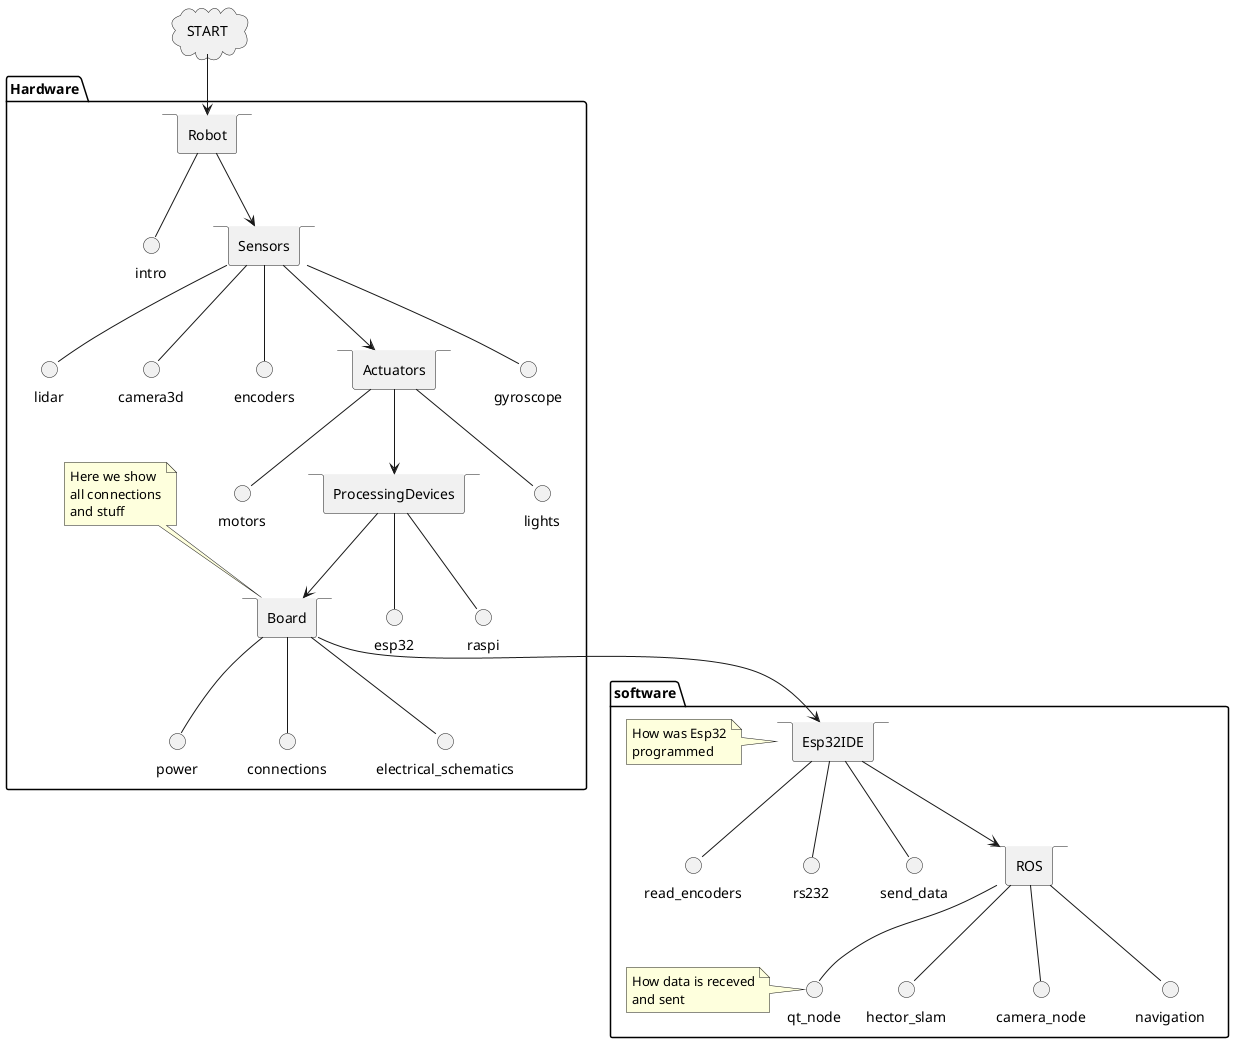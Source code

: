 @startuml
cloud START
package Hardware{
	stack Robot as robot
	START --> robot
	interface intro
	stack Sensors as sensors
	interface lidar
	interface camera3d
	interface encoders
	stack Actuators as actuators
	interface motors
	stack ProcessingDevices as devs
	interface esp32
	interface raspi

	stack Board as board
	note top
	Here we show
	all connections
	and stuff
	end note
	
	board -- power
	board -- connections
	board -- electrical_schematics


	robot -- intro

	sensors -- lidar
	sensors -- camera3d
	sensors -- encoders
	sensors -- gyroscope

	actuators -- motors
	actuators -- lights

	devs -- esp32
	devs -- raspi
}

package software{
	stack Esp32IDE as ide
	note left
		How was Esp32
		programmed
	end note
	ide -- read_encoders
	ide -- rs232
	ide -- send_data
	

	stack ROS as ros
	ros -- hector_slam
	ros -- camera_node
	ros -- navigation
	ros -- qt_node
	note left
		How data is receved
		and sent
	end note
}
robot -down-> sensors
sensors -down-> actuators
actuators -down-> devs
devs -down-> board
board -down-> ide
ide --> ros
@enduml
